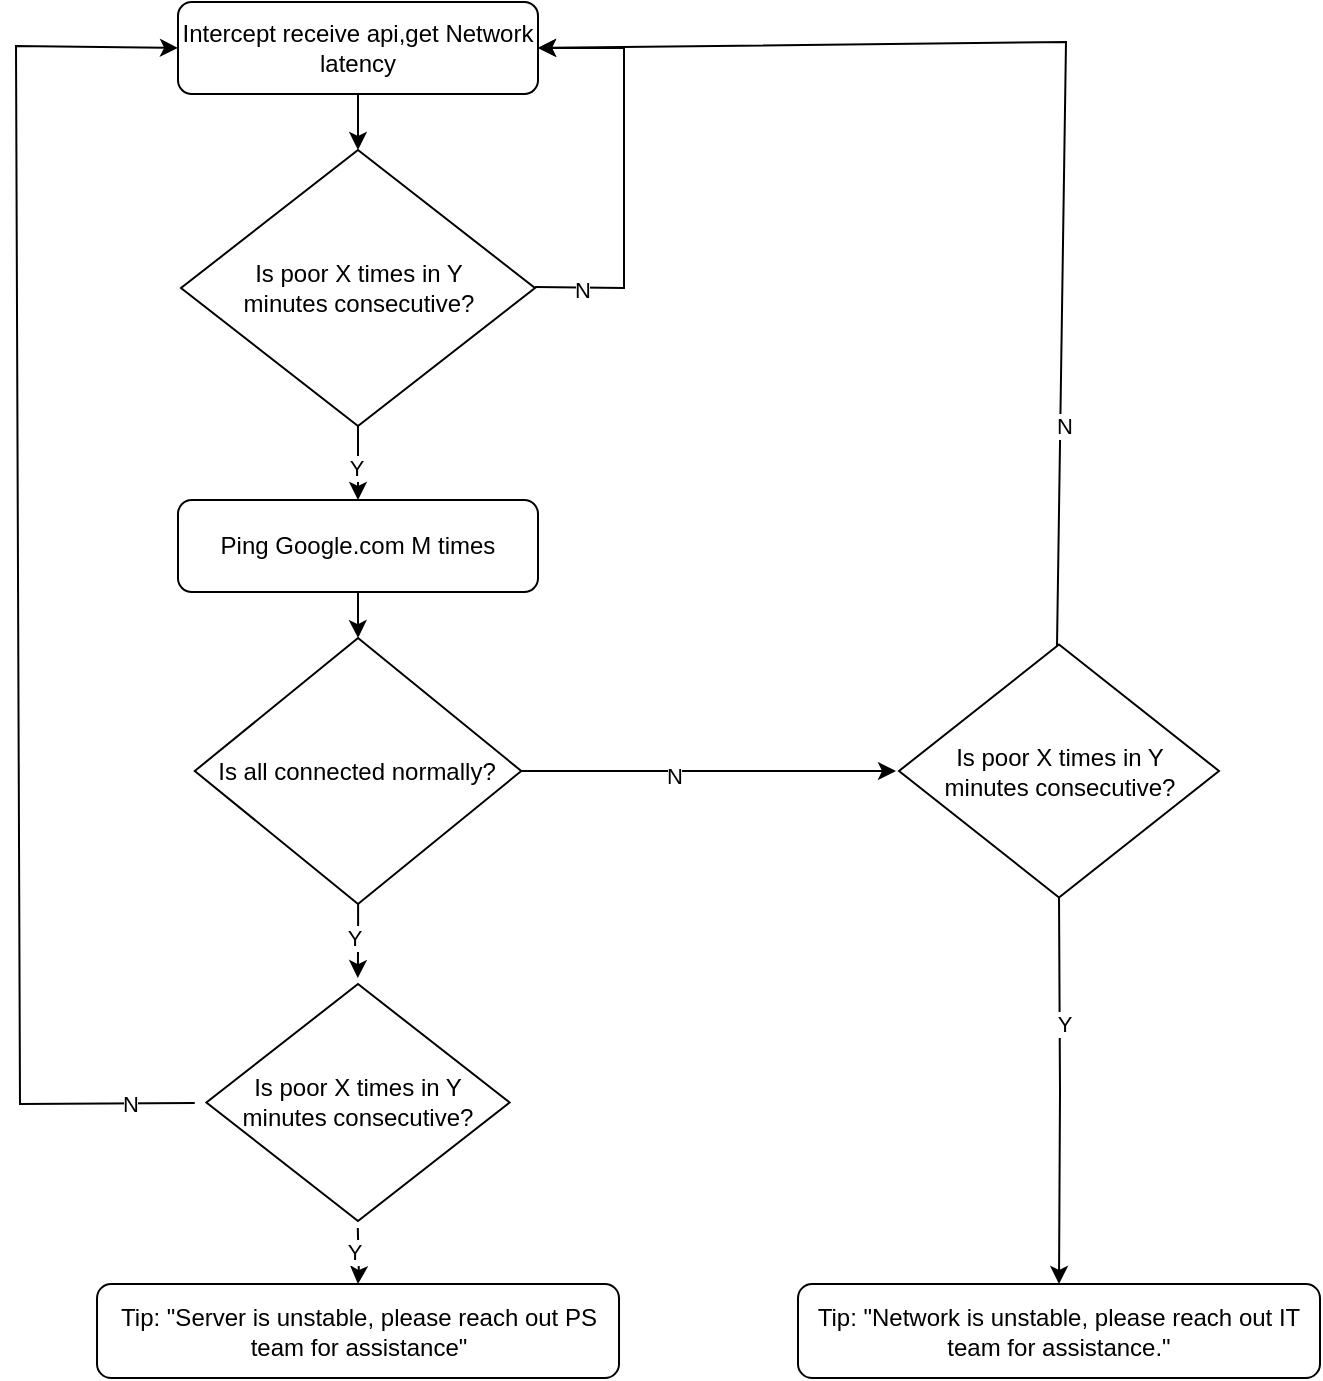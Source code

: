 <mxfile version="20.8.3" type="github">
  <diagram id="g7mZL4UJyp3ImM8-Kb3E" name="第 1 页">
    <mxGraphModel dx="1143" dy="773" grid="0" gridSize="10" guides="1" tooltips="1" connect="1" arrows="1" fold="1" page="1" pageScale="1" pageWidth="3300" pageHeight="4681" math="0" shadow="0">
      <root>
        <mxCell id="0" />
        <mxCell id="1" parent="0" />
        <mxCell id="zIHW5CxmA5vY3RCyEzZJ-4" value="" style="edgeStyle=orthogonalEdgeStyle;rounded=0;orthogonalLoop=1;jettySize=auto;html=1;fontStyle=0" parent="1" source="zIHW5CxmA5vY3RCyEzZJ-2" target="zIHW5CxmA5vY3RCyEzZJ-3" edge="1">
          <mxGeometry relative="1" as="geometry" />
        </mxCell>
        <mxCell id="zIHW5CxmA5vY3RCyEzZJ-2" value="Intercept receive api,get Network latency" style="rounded=1;whiteSpace=wrap;html=1;fontStyle=0" parent="1" vertex="1">
          <mxGeometry x="283" y="81" width="180" height="46" as="geometry" />
        </mxCell>
        <mxCell id="zIHW5CxmA5vY3RCyEzZJ-10" value="" style="edgeStyle=orthogonalEdgeStyle;rounded=0;orthogonalLoop=1;jettySize=auto;html=1;fontStyle=0" parent="1" source="zIHW5CxmA5vY3RCyEzZJ-3" target="zIHW5CxmA5vY3RCyEzZJ-7" edge="1">
          <mxGeometry relative="1" as="geometry" />
        </mxCell>
        <mxCell id="zIHW5CxmA5vY3RCyEzZJ-11" value="Y" style="edgeLabel;html=1;align=center;verticalAlign=middle;resizable=0;points=[];fontStyle=0" parent="zIHW5CxmA5vY3RCyEzZJ-10" vertex="1" connectable="0">
          <mxGeometry x="0.234" y="-1" relative="1" as="geometry">
            <mxPoint as="offset" />
          </mxGeometry>
        </mxCell>
        <mxCell id="zIHW5CxmA5vY3RCyEzZJ-3" value="Is poor X times in Y&lt;br&gt;minutes consecutive?" style="rhombus;whiteSpace=wrap;html=1;fontStyle=0" parent="1" vertex="1">
          <mxGeometry x="284.5" y="155" width="177" height="138" as="geometry" />
        </mxCell>
        <mxCell id="zIHW5CxmA5vY3RCyEzZJ-5" value="" style="endArrow=classic;html=1;rounded=0;entryX=1;entryY=0.5;entryDx=0;entryDy=0;fontStyle=0" parent="1" target="zIHW5CxmA5vY3RCyEzZJ-2" edge="1">
          <mxGeometry width="50" height="50" relative="1" as="geometry">
            <mxPoint x="461.5" y="223.5" as="sourcePoint" />
            <mxPoint x="506" y="60" as="targetPoint" />
            <Array as="points">
              <mxPoint x="506" y="224" />
              <mxPoint x="506" y="104" />
            </Array>
          </mxGeometry>
        </mxCell>
        <mxCell id="zIHW5CxmA5vY3RCyEzZJ-6" value="N" style="edgeLabel;html=1;align=center;verticalAlign=middle;resizable=0;points=[];fontStyle=0" parent="zIHW5CxmA5vY3RCyEzZJ-5" vertex="1" connectable="0">
          <mxGeometry x="-0.773" y="-1" relative="1" as="geometry">
            <mxPoint as="offset" />
          </mxGeometry>
        </mxCell>
        <mxCell id="zIHW5CxmA5vY3RCyEzZJ-12" value="" style="edgeStyle=orthogonalEdgeStyle;rounded=0;orthogonalLoop=1;jettySize=auto;html=1;fontStyle=0" parent="1" source="zIHW5CxmA5vY3RCyEzZJ-7" target="zIHW5CxmA5vY3RCyEzZJ-8" edge="1">
          <mxGeometry relative="1" as="geometry" />
        </mxCell>
        <mxCell id="zIHW5CxmA5vY3RCyEzZJ-7" value="Ping Google.com M times" style="rounded=1;whiteSpace=wrap;html=1;fontStyle=0" parent="1" vertex="1">
          <mxGeometry x="283" y="330" width="180" height="46" as="geometry" />
        </mxCell>
        <mxCell id="zIHW5CxmA5vY3RCyEzZJ-20" value="" style="edgeStyle=orthogonalEdgeStyle;rounded=0;orthogonalLoop=1;jettySize=auto;html=1;fontStyle=0" parent="1" source="zIHW5CxmA5vY3RCyEzZJ-8" edge="1">
          <mxGeometry relative="1" as="geometry">
            <mxPoint x="642" y="465.5" as="targetPoint" />
          </mxGeometry>
        </mxCell>
        <mxCell id="zIHW5CxmA5vY3RCyEzZJ-22" value="N" style="edgeLabel;html=1;align=center;verticalAlign=middle;resizable=0;points=[];fontStyle=0" parent="zIHW5CxmA5vY3RCyEzZJ-20" vertex="1" connectable="0">
          <mxGeometry x="-0.189" y="-2" relative="1" as="geometry">
            <mxPoint as="offset" />
          </mxGeometry>
        </mxCell>
        <mxCell id="zIHW5CxmA5vY3RCyEzZJ-21" value="" style="edgeStyle=orthogonalEdgeStyle;rounded=0;orthogonalLoop=1;jettySize=auto;html=1;fontStyle=0" parent="1" source="zIHW5CxmA5vY3RCyEzZJ-8" edge="1">
          <mxGeometry relative="1" as="geometry">
            <mxPoint x="372.9" y="569.015" as="targetPoint" />
          </mxGeometry>
        </mxCell>
        <mxCell id="zIHW5CxmA5vY3RCyEzZJ-27" value="Y" style="edgeLabel;html=1;align=center;verticalAlign=middle;resizable=0;points=[];fontStyle=0" parent="zIHW5CxmA5vY3RCyEzZJ-21" vertex="1" connectable="0">
          <mxGeometry x="-0.085" y="-2" relative="1" as="geometry">
            <mxPoint as="offset" />
          </mxGeometry>
        </mxCell>
        <mxCell id="zIHW5CxmA5vY3RCyEzZJ-8" value="Is all connected normally?" style="rhombus;whiteSpace=wrap;html=1;fontStyle=0" parent="1" vertex="1">
          <mxGeometry x="291.38" y="399" width="163.25" height="133" as="geometry" />
        </mxCell>
        <mxCell id="zIHW5CxmA5vY3RCyEzZJ-15" value="Tip: &quot;Network is unstable, please reach out IT team for assistance.&quot;" style="rounded=1;whiteSpace=wrap;html=1;fontStyle=0" parent="1" vertex="1">
          <mxGeometry x="593" y="722" width="261" height="47" as="geometry" />
        </mxCell>
        <mxCell id="zIHW5CxmA5vY3RCyEzZJ-31" value="" style="edgeStyle=orthogonalEdgeStyle;rounded=0;orthogonalLoop=1;jettySize=auto;html=1;fontStyle=0" parent="1" target="zIHW5CxmA5vY3RCyEzZJ-30" edge="1">
          <mxGeometry relative="1" as="geometry">
            <mxPoint x="372.9" y="693.985" as="sourcePoint" />
          </mxGeometry>
        </mxCell>
        <mxCell id="zIHW5CxmA5vY3RCyEzZJ-32" value="Y" style="edgeLabel;html=1;align=center;verticalAlign=middle;resizable=0;points=[];fontStyle=0" parent="zIHW5CxmA5vY3RCyEzZJ-31" vertex="1" connectable="0">
          <mxGeometry x="-0.302" y="-2" relative="1" as="geometry">
            <mxPoint y="2" as="offset" />
          </mxGeometry>
        </mxCell>
        <mxCell id="zIHW5CxmA5vY3RCyEzZJ-23" value="" style="edgeStyle=orthogonalEdgeStyle;rounded=0;orthogonalLoop=1;jettySize=auto;html=1;fontStyle=0" parent="1" target="zIHW5CxmA5vY3RCyEzZJ-15" edge="1">
          <mxGeometry relative="1" as="geometry">
            <mxPoint x="723.5" y="528" as="sourcePoint" />
          </mxGeometry>
        </mxCell>
        <mxCell id="zIHW5CxmA5vY3RCyEzZJ-24" value="Y" style="edgeLabel;html=1;align=center;verticalAlign=middle;resizable=0;points=[];fontStyle=0" parent="zIHW5CxmA5vY3RCyEzZJ-23" vertex="1" connectable="0">
          <mxGeometry x="-0.356" y="2" relative="1" as="geometry">
            <mxPoint y="1" as="offset" />
          </mxGeometry>
        </mxCell>
        <mxCell id="zIHW5CxmA5vY3RCyEzZJ-25" value="" style="endArrow=classic;html=1;rounded=0;entryX=1;entryY=0.5;entryDx=0;entryDy=0;fontStyle=0" parent="1" target="zIHW5CxmA5vY3RCyEzZJ-2" edge="1">
          <mxGeometry width="50" height="50" relative="1" as="geometry">
            <mxPoint x="722.5" y="403" as="sourcePoint" />
            <mxPoint x="727" y="17" as="targetPoint" />
            <Array as="points">
              <mxPoint x="727" y="101" />
            </Array>
          </mxGeometry>
        </mxCell>
        <mxCell id="zIHW5CxmA5vY3RCyEzZJ-26" value="N" style="edgeLabel;html=1;align=center;verticalAlign=middle;resizable=0;points=[];fontStyle=0" parent="zIHW5CxmA5vY3RCyEzZJ-25" vertex="1" connectable="0">
          <mxGeometry x="-0.609" y="-2" relative="1" as="geometry">
            <mxPoint as="offset" />
          </mxGeometry>
        </mxCell>
        <mxCell id="zIHW5CxmA5vY3RCyEzZJ-28" value="" style="endArrow=classic;html=1;rounded=0;entryX=0;entryY=0.5;entryDx=0;entryDy=0;fontStyle=0;exitX=0;exitY=0.5;exitDx=0;exitDy=0;" parent="1" target="zIHW5CxmA5vY3RCyEzZJ-2" edge="1">
          <mxGeometry width="50" height="50" relative="1" as="geometry">
            <mxPoint x="291.38" y="631.5" as="sourcePoint" />
            <mxPoint x="202" y="43" as="targetPoint" />
            <Array as="points">
              <mxPoint x="204" y="632" />
              <mxPoint x="202" y="103" />
            </Array>
          </mxGeometry>
        </mxCell>
        <mxCell id="zIHW5CxmA5vY3RCyEzZJ-29" value="N" style="edgeLabel;html=1;align=center;verticalAlign=middle;resizable=0;points=[];fontStyle=0" parent="zIHW5CxmA5vY3RCyEzZJ-28" vertex="1" connectable="0">
          <mxGeometry x="-0.905" relative="1" as="geometry">
            <mxPoint as="offset" />
          </mxGeometry>
        </mxCell>
        <mxCell id="zIHW5CxmA5vY3RCyEzZJ-30" value="Tip: &quot;Server is unstable, please reach out PS team for assistance&quot;" style="rounded=1;whiteSpace=wrap;html=1;fontStyle=0" parent="1" vertex="1">
          <mxGeometry x="242.51" y="722" width="261" height="47" as="geometry" />
        </mxCell>
        <mxCell id="2U-b-5kxCiwRQoDF3Rcy-1" value="Is poor X times in Y&lt;br&gt;minutes consecutive?" style="rhombus;whiteSpace=wrap;html=1;fontStyle=0" vertex="1" parent="1">
          <mxGeometry x="643.5" y="402.25" width="160" height="126.5" as="geometry" />
        </mxCell>
        <mxCell id="2U-b-5kxCiwRQoDF3Rcy-2" value="Is poor X times in Y&lt;br&gt;minutes consecutive?" style="rhombus;whiteSpace=wrap;html=1;fontStyle=0" vertex="1" parent="1">
          <mxGeometry x="297.19" y="572" width="151.62" height="118.5" as="geometry" />
        </mxCell>
      </root>
    </mxGraphModel>
  </diagram>
</mxfile>

